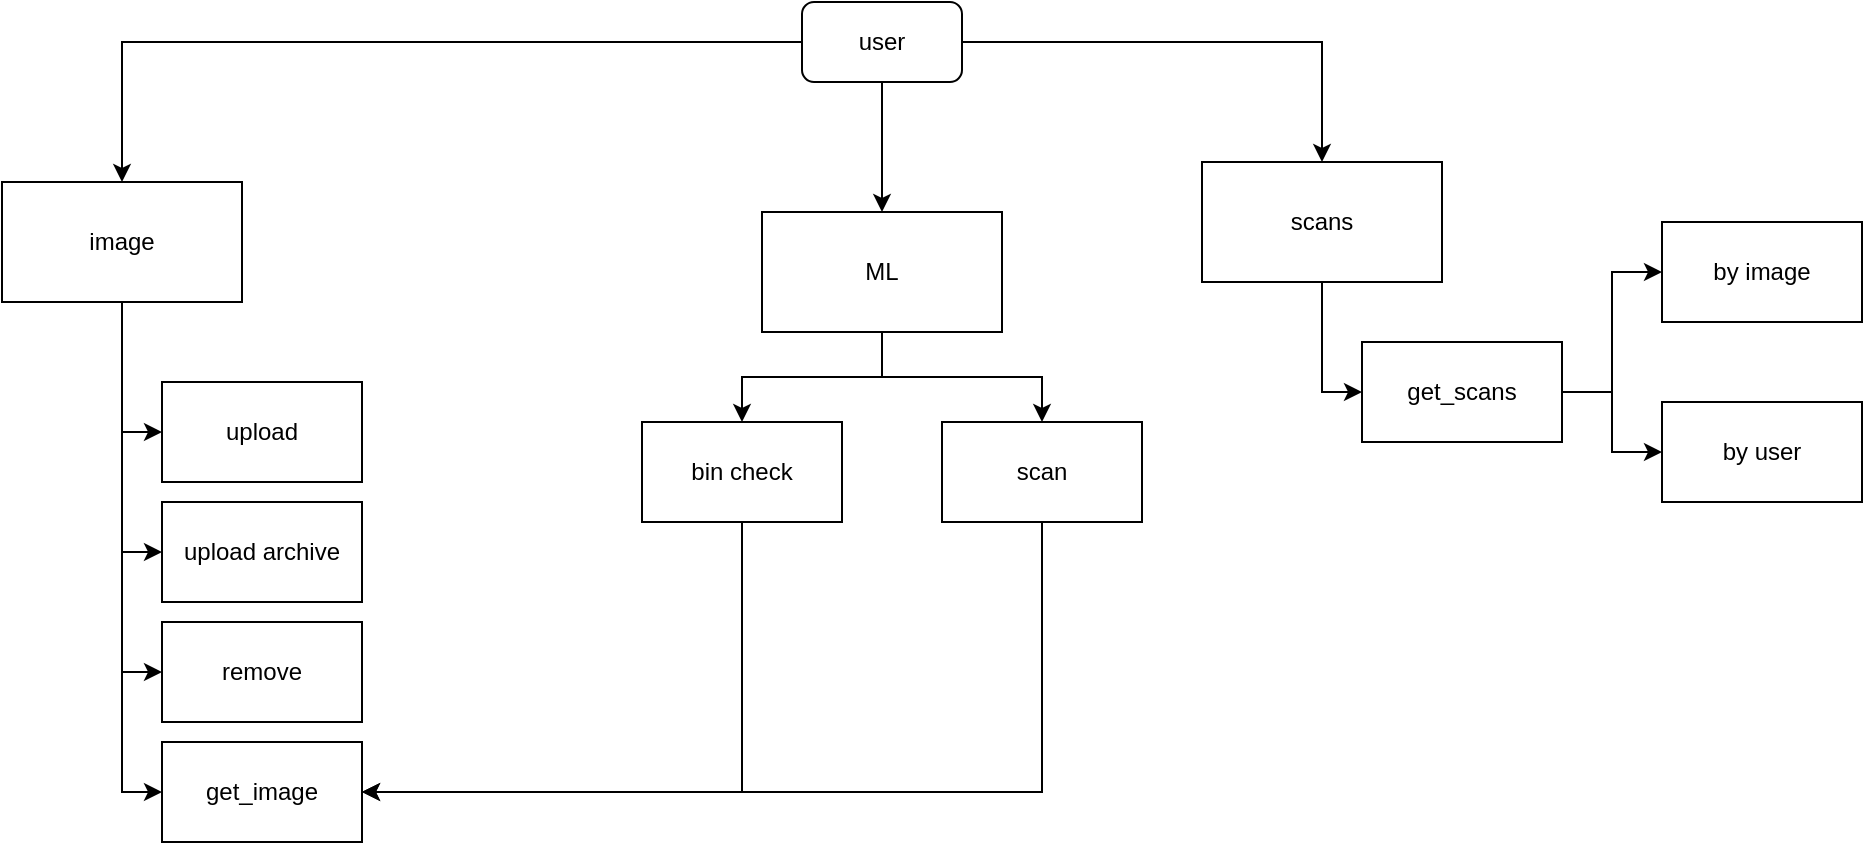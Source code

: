 <mxfile version="24.6.4" type="github">
  <diagram name="Page-1" id="S7uJ1dSH_nYvpb2p5YU8">
    <mxGraphModel dx="2004" dy="597" grid="1" gridSize="10" guides="1" tooltips="1" connect="1" arrows="1" fold="1" page="1" pageScale="1" pageWidth="850" pageHeight="1100" math="0" shadow="0">
      <root>
        <mxCell id="0" />
        <mxCell id="1" parent="0" />
        <mxCell id="KPk_gnrOA52wNbEbeV2v-20" style="edgeStyle=orthogonalEdgeStyle;rounded=0;orthogonalLoop=1;jettySize=auto;html=1;entryX=0.5;entryY=0;entryDx=0;entryDy=0;" edge="1" parent="1" source="KPk_gnrOA52wNbEbeV2v-1" target="KPk_gnrOA52wNbEbeV2v-2">
          <mxGeometry relative="1" as="geometry" />
        </mxCell>
        <mxCell id="KPk_gnrOA52wNbEbeV2v-30" style="edgeStyle=orthogonalEdgeStyle;rounded=0;orthogonalLoop=1;jettySize=auto;html=1;" edge="1" parent="1" source="KPk_gnrOA52wNbEbeV2v-1" target="KPk_gnrOA52wNbEbeV2v-21">
          <mxGeometry relative="1" as="geometry" />
        </mxCell>
        <mxCell id="KPk_gnrOA52wNbEbeV2v-34" style="edgeStyle=orthogonalEdgeStyle;rounded=0;orthogonalLoop=1;jettySize=auto;html=1;" edge="1" parent="1" source="KPk_gnrOA52wNbEbeV2v-1" target="KPk_gnrOA52wNbEbeV2v-31">
          <mxGeometry relative="1" as="geometry" />
        </mxCell>
        <mxCell id="KPk_gnrOA52wNbEbeV2v-1" value="user" style="rounded=1;whiteSpace=wrap;html=1;" vertex="1" parent="1">
          <mxGeometry x="320" y="20" width="80" height="40" as="geometry" />
        </mxCell>
        <mxCell id="KPk_gnrOA52wNbEbeV2v-9" style="edgeStyle=orthogonalEdgeStyle;rounded=0;orthogonalLoop=1;jettySize=auto;html=1;entryX=0;entryY=0.5;entryDx=0;entryDy=0;" edge="1" parent="1" source="KPk_gnrOA52wNbEbeV2v-2" target="KPk_gnrOA52wNbEbeV2v-4">
          <mxGeometry relative="1" as="geometry" />
        </mxCell>
        <mxCell id="KPk_gnrOA52wNbEbeV2v-10" style="edgeStyle=orthogonalEdgeStyle;rounded=0;orthogonalLoop=1;jettySize=auto;html=1;entryX=0;entryY=0.5;entryDx=0;entryDy=0;" edge="1" parent="1" source="KPk_gnrOA52wNbEbeV2v-2" target="KPk_gnrOA52wNbEbeV2v-6">
          <mxGeometry relative="1" as="geometry" />
        </mxCell>
        <mxCell id="KPk_gnrOA52wNbEbeV2v-11" style="edgeStyle=orthogonalEdgeStyle;rounded=0;orthogonalLoop=1;jettySize=auto;html=1;entryX=0;entryY=0.5;entryDx=0;entryDy=0;" edge="1" parent="1" source="KPk_gnrOA52wNbEbeV2v-2" target="KPk_gnrOA52wNbEbeV2v-5">
          <mxGeometry relative="1" as="geometry" />
        </mxCell>
        <mxCell id="KPk_gnrOA52wNbEbeV2v-33" style="edgeStyle=orthogonalEdgeStyle;rounded=0;orthogonalLoop=1;jettySize=auto;html=1;entryX=0;entryY=0.5;entryDx=0;entryDy=0;" edge="1" parent="1" source="KPk_gnrOA52wNbEbeV2v-2" target="KPk_gnrOA52wNbEbeV2v-32">
          <mxGeometry relative="1" as="geometry" />
        </mxCell>
        <mxCell id="KPk_gnrOA52wNbEbeV2v-2" value="image" style="rounded=0;whiteSpace=wrap;html=1;" vertex="1" parent="1">
          <mxGeometry x="-80" y="110" width="120" height="60" as="geometry" />
        </mxCell>
        <mxCell id="KPk_gnrOA52wNbEbeV2v-4" value="upload" style="rounded=0;whiteSpace=wrap;html=1;" vertex="1" parent="1">
          <mxGeometry y="210" width="100" height="50" as="geometry" />
        </mxCell>
        <mxCell id="KPk_gnrOA52wNbEbeV2v-5" value="remove" style="rounded=0;whiteSpace=wrap;html=1;" vertex="1" parent="1">
          <mxGeometry y="330" width="100" height="50" as="geometry" />
        </mxCell>
        <mxCell id="KPk_gnrOA52wNbEbeV2v-6" value="upload archive" style="rounded=0;whiteSpace=wrap;html=1;" vertex="1" parent="1">
          <mxGeometry y="270" width="100" height="50" as="geometry" />
        </mxCell>
        <mxCell id="KPk_gnrOA52wNbEbeV2v-37" style="edgeStyle=orthogonalEdgeStyle;rounded=0;orthogonalLoop=1;jettySize=auto;html=1;entryX=1;entryY=0.5;entryDx=0;entryDy=0;" edge="1" parent="1" source="KPk_gnrOA52wNbEbeV2v-7" target="KPk_gnrOA52wNbEbeV2v-32">
          <mxGeometry relative="1" as="geometry">
            <Array as="points">
              <mxPoint x="290" y="415" />
            </Array>
          </mxGeometry>
        </mxCell>
        <mxCell id="KPk_gnrOA52wNbEbeV2v-7" value="bin check" style="rounded=0;whiteSpace=wrap;html=1;" vertex="1" parent="1">
          <mxGeometry x="240" y="230" width="100" height="50" as="geometry" />
        </mxCell>
        <mxCell id="KPk_gnrOA52wNbEbeV2v-39" style="edgeStyle=orthogonalEdgeStyle;rounded=0;orthogonalLoop=1;jettySize=auto;html=1;entryX=1;entryY=0.5;entryDx=0;entryDy=0;" edge="1" parent="1" source="KPk_gnrOA52wNbEbeV2v-12" target="KPk_gnrOA52wNbEbeV2v-32">
          <mxGeometry relative="1" as="geometry">
            <mxPoint x="440" y="420" as="targetPoint" />
            <Array as="points">
              <mxPoint x="440" y="415" />
            </Array>
          </mxGeometry>
        </mxCell>
        <mxCell id="KPk_gnrOA52wNbEbeV2v-12" value="scan" style="rounded=0;whiteSpace=wrap;html=1;" vertex="1" parent="1">
          <mxGeometry x="390" y="230" width="100" height="50" as="geometry" />
        </mxCell>
        <mxCell id="KPk_gnrOA52wNbEbeV2v-25" style="edgeStyle=orthogonalEdgeStyle;rounded=0;orthogonalLoop=1;jettySize=auto;html=1;entryX=0;entryY=0.5;entryDx=0;entryDy=0;" edge="1" parent="1" source="KPk_gnrOA52wNbEbeV2v-21" target="KPk_gnrOA52wNbEbeV2v-22">
          <mxGeometry relative="1" as="geometry" />
        </mxCell>
        <mxCell id="KPk_gnrOA52wNbEbeV2v-21" value="scans" style="rounded=0;whiteSpace=wrap;html=1;" vertex="1" parent="1">
          <mxGeometry x="520" y="100" width="120" height="60" as="geometry" />
        </mxCell>
        <mxCell id="KPk_gnrOA52wNbEbeV2v-27" style="edgeStyle=orthogonalEdgeStyle;rounded=0;orthogonalLoop=1;jettySize=auto;html=1;entryX=0;entryY=0.5;entryDx=0;entryDy=0;" edge="1" parent="1" source="KPk_gnrOA52wNbEbeV2v-22" target="KPk_gnrOA52wNbEbeV2v-24">
          <mxGeometry relative="1" as="geometry" />
        </mxCell>
        <mxCell id="KPk_gnrOA52wNbEbeV2v-29" style="edgeStyle=orthogonalEdgeStyle;rounded=0;orthogonalLoop=1;jettySize=auto;html=1;entryX=0;entryY=0.5;entryDx=0;entryDy=0;" edge="1" parent="1" source="KPk_gnrOA52wNbEbeV2v-22" target="KPk_gnrOA52wNbEbeV2v-23">
          <mxGeometry relative="1" as="geometry" />
        </mxCell>
        <mxCell id="KPk_gnrOA52wNbEbeV2v-22" value="get_scans" style="rounded=0;whiteSpace=wrap;html=1;" vertex="1" parent="1">
          <mxGeometry x="600" y="190" width="100" height="50" as="geometry" />
        </mxCell>
        <mxCell id="KPk_gnrOA52wNbEbeV2v-23" value="by image" style="rounded=0;whiteSpace=wrap;html=1;" vertex="1" parent="1">
          <mxGeometry x="750" y="130" width="100" height="50" as="geometry" />
        </mxCell>
        <mxCell id="KPk_gnrOA52wNbEbeV2v-24" value="by user" style="rounded=0;whiteSpace=wrap;html=1;" vertex="1" parent="1">
          <mxGeometry x="750" y="220" width="100" height="50" as="geometry" />
        </mxCell>
        <mxCell id="KPk_gnrOA52wNbEbeV2v-35" style="edgeStyle=orthogonalEdgeStyle;rounded=0;orthogonalLoop=1;jettySize=auto;html=1;" edge="1" parent="1" source="KPk_gnrOA52wNbEbeV2v-31" target="KPk_gnrOA52wNbEbeV2v-7">
          <mxGeometry relative="1" as="geometry" />
        </mxCell>
        <mxCell id="KPk_gnrOA52wNbEbeV2v-36" style="edgeStyle=orthogonalEdgeStyle;rounded=0;orthogonalLoop=1;jettySize=auto;html=1;" edge="1" parent="1" source="KPk_gnrOA52wNbEbeV2v-31" target="KPk_gnrOA52wNbEbeV2v-12">
          <mxGeometry relative="1" as="geometry" />
        </mxCell>
        <mxCell id="KPk_gnrOA52wNbEbeV2v-31" value="ML" style="rounded=0;whiteSpace=wrap;html=1;" vertex="1" parent="1">
          <mxGeometry x="300" y="125" width="120" height="60" as="geometry" />
        </mxCell>
        <mxCell id="KPk_gnrOA52wNbEbeV2v-32" value="get_image" style="rounded=0;whiteSpace=wrap;html=1;" vertex="1" parent="1">
          <mxGeometry y="390" width="100" height="50" as="geometry" />
        </mxCell>
      </root>
    </mxGraphModel>
  </diagram>
</mxfile>

